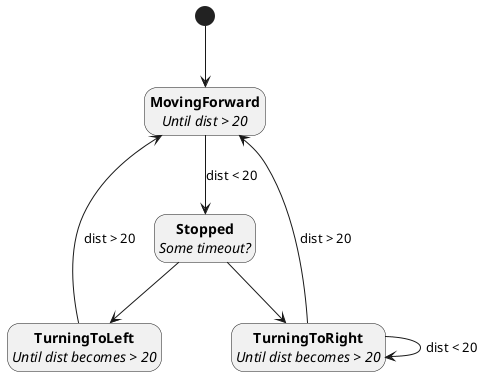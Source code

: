@startuml
hide empty description

state "<b>MovingForward</b>\n<i>Until dist > 20</i>" as MovingForward
state "<b>Stopped</b>\n<i>Some timeout?</i>" as Stopped
state "<b>TurningToLeft</b>\n<i>Until dist becomes > 20</i>" as TurningToLeft
state "<b>TurningToRight</b>\n<i>Until dist becomes > 20</i>" as TurningToRight

[*] --> MovingForward
MovingForward --> Stopped : dist < 20
Stopped -->TurningToLeft
Stopped --> TurningToRight
TurningToLeft --> MovingForward : dist > 20
TurningToRight --> MovingForward : dist > 20
TurningToRight --> TurningToRight : dist < 20

@enduml